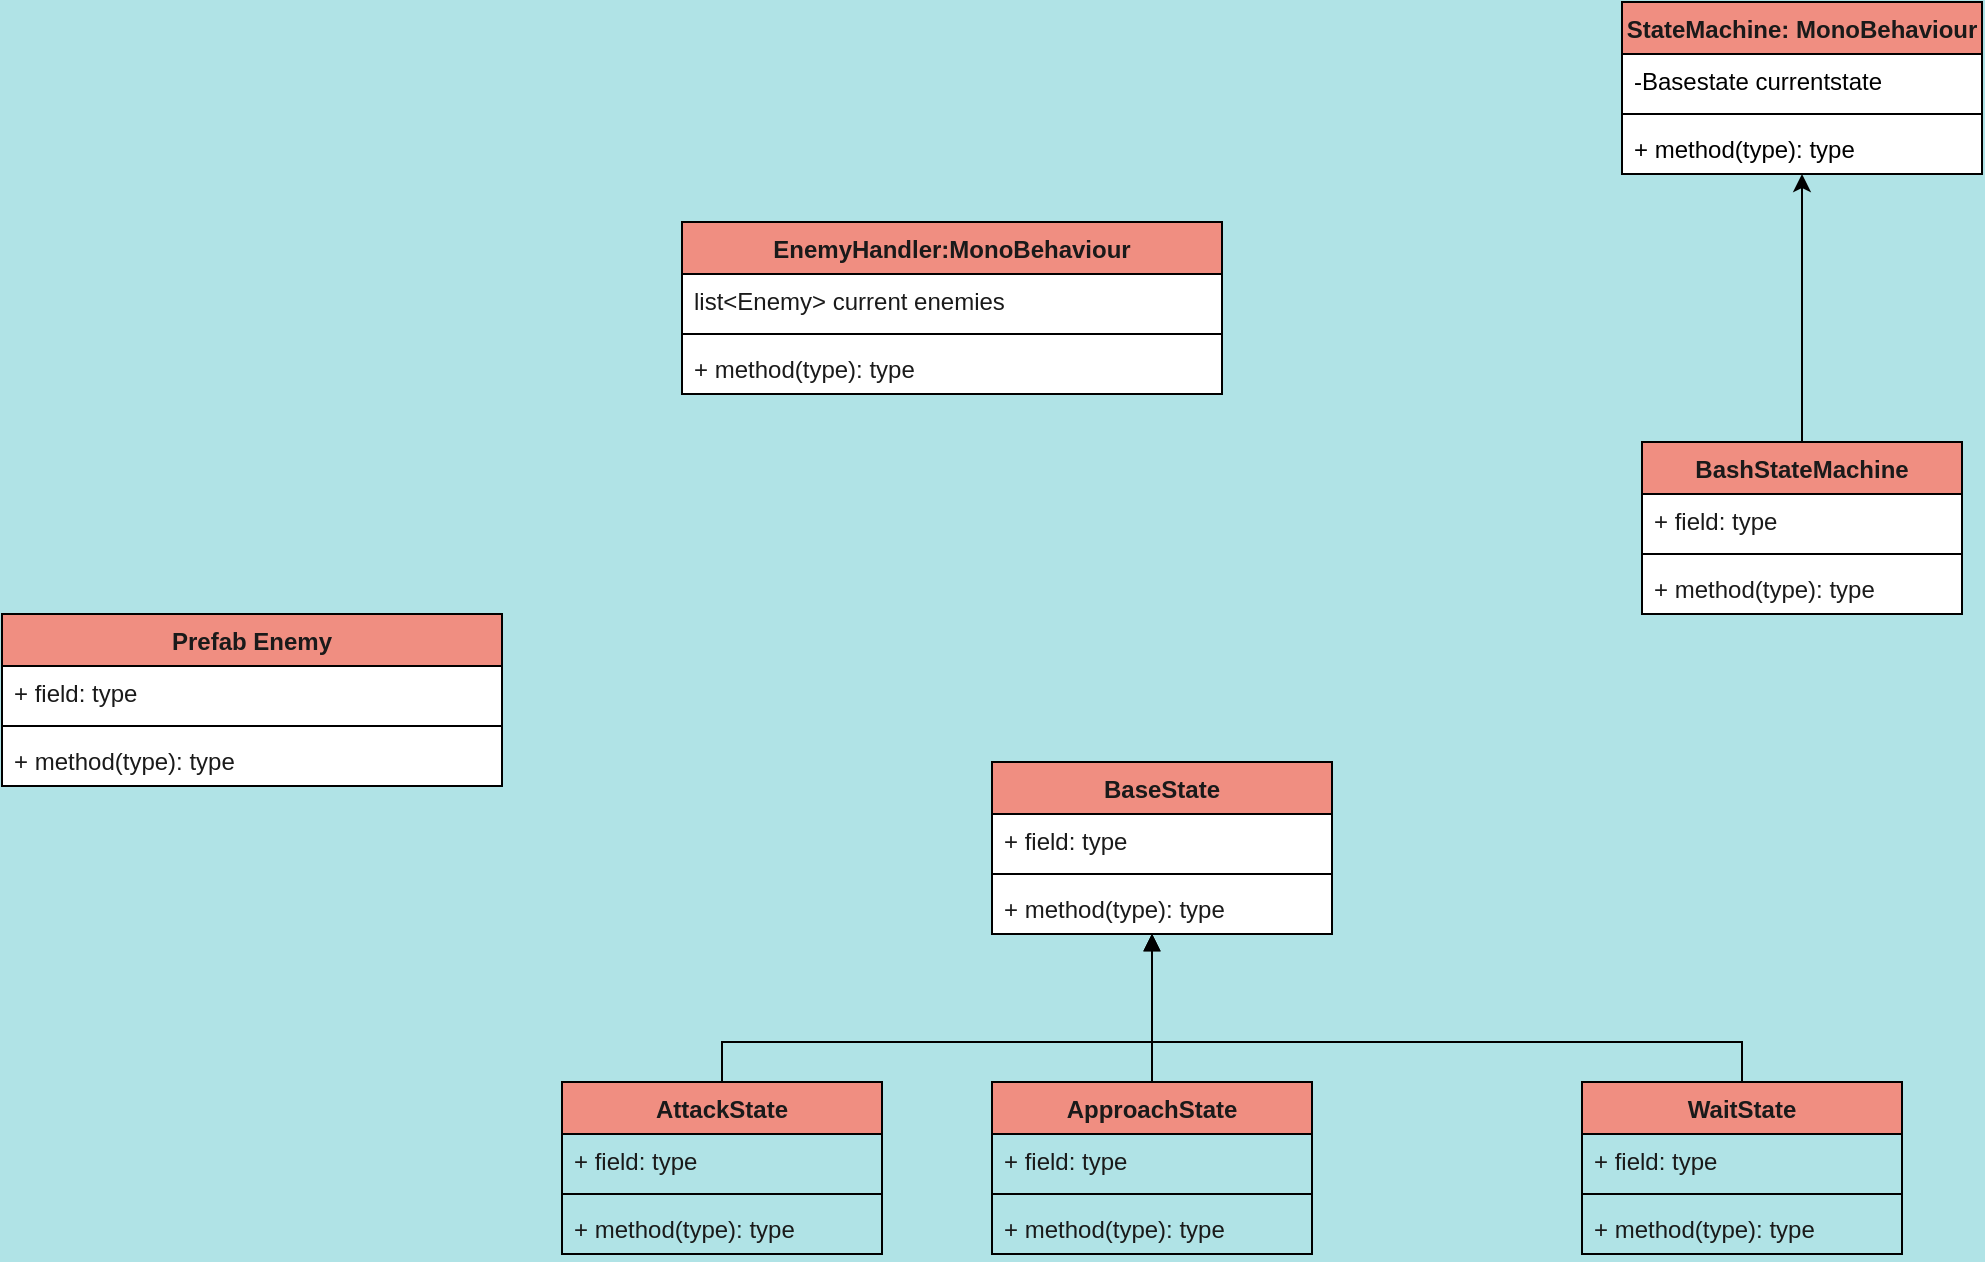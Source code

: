 <mxfile version="20.8.10" type="device" pages="3"><diagram id="C5RBs43oDa-KdzZeNtuy" name="Enemy stuff"><mxGraphModel dx="780" dy="544" grid="1" gridSize="10" guides="1" tooltips="1" connect="1" arrows="1" fold="1" page="1" pageScale="1" pageWidth="827" pageHeight="1169" background="#B0E3E6" math="0" shadow="0"><root><mxCell id="WIyWlLk6GJQsqaUBKTNV-0"/><mxCell id="WIyWlLk6GJQsqaUBKTNV-1" parent="WIyWlLk6GJQsqaUBKTNV-0"/><mxCell id="Os7XULfnK6VMd4T5qAN7-32" value="EnemyHandler:MonoBehaviour" style="swimlane;fontStyle=1;align=center;verticalAlign=top;childLayout=stackLayout;horizontal=1;startSize=26;horizontalStack=0;resizeParent=1;resizeParentMax=0;resizeLast=0;collapsible=1;marginBottom=0;strokeColor=#000000;fontColor=#1A1A1A;fillColor=#F08E81;swimlaneFillColor=default;laneColor=F5F5F5;rounded=0;" parent="WIyWlLk6GJQsqaUBKTNV-1" vertex="1"><mxGeometry x="430" y="140" width="270" height="86" as="geometry"/></mxCell><mxCell id="Os7XULfnK6VMd4T5qAN7-33" value="list&lt;Enemy&gt; current enemies" style="text;strokeColor=none;fillColor=none;align=left;verticalAlign=top;spacingLeft=4;spacingRight=4;overflow=hidden;rotatable=0;points=[[0,0.5],[1,0.5]];portConstraint=eastwest;fontColor=#1A1A1A;rounded=0;" parent="Os7XULfnK6VMd4T5qAN7-32" vertex="1"><mxGeometry y="26" width="270" height="26" as="geometry"/></mxCell><mxCell id="Os7XULfnK6VMd4T5qAN7-34" value="" style="line;strokeWidth=1;fillColor=none;align=left;verticalAlign=middle;spacingTop=-1;spacingLeft=3;spacingRight=3;rotatable=0;labelPosition=right;points=[];portConstraint=eastwest;strokeColor=inherit;fontColor=#1A1A1A;rounded=0;" parent="Os7XULfnK6VMd4T5qAN7-32" vertex="1"><mxGeometry y="52" width="270" height="8" as="geometry"/></mxCell><mxCell id="Os7XULfnK6VMd4T5qAN7-35" value="+ method(type): type" style="text;strokeColor=none;fillColor=none;align=left;verticalAlign=top;spacingLeft=4;spacingRight=4;overflow=hidden;rotatable=0;points=[[0,0.5],[1,0.5]];portConstraint=eastwest;fontColor=#1A1A1A;rounded=0;" parent="Os7XULfnK6VMd4T5qAN7-32" vertex="1"><mxGeometry y="60" width="270" height="26" as="geometry"/></mxCell><mxCell id="Os7XULfnK6VMd4T5qAN7-48" value="Prefab Enemy" style="swimlane;fontStyle=1;align=center;verticalAlign=top;childLayout=stackLayout;horizontal=1;startSize=26;horizontalStack=0;resizeParent=1;resizeParentMax=0;resizeLast=0;collapsible=1;marginBottom=0;strokeColor=default;fontFamily=Helvetica;fontSize=12;fontColor=#1A1A1A;fillColor=#F08E81;swimlaneFillColor=#FFFFFF;swimlaneLine=1;rounded=0;" parent="WIyWlLk6GJQsqaUBKTNV-1" vertex="1"><mxGeometry x="90" y="336" width="250" height="86" as="geometry"/></mxCell><mxCell id="Os7XULfnK6VMd4T5qAN7-49" value="+ field: type" style="text;strokeColor=none;fillColor=none;align=left;verticalAlign=top;spacingLeft=4;spacingRight=4;overflow=hidden;rotatable=0;points=[[0,0.5],[1,0.5]];portConstraint=eastwest;fontFamily=Helvetica;fontSize=12;fontColor=#1A1A1A;startSize=26;rounded=0;" parent="Os7XULfnK6VMd4T5qAN7-48" vertex="1"><mxGeometry y="26" width="250" height="26" as="geometry"/></mxCell><mxCell id="Os7XULfnK6VMd4T5qAN7-50" value="" style="line;strokeWidth=1;fillColor=none;align=left;verticalAlign=middle;spacingTop=-1;spacingLeft=3;spacingRight=3;rotatable=0;labelPosition=right;points=[];portConstraint=eastwest;strokeColor=inherit;fontFamily=Helvetica;fontSize=12;fontColor=#1A1A1A;startSize=26;rounded=0;" parent="Os7XULfnK6VMd4T5qAN7-48" vertex="1"><mxGeometry y="52" width="250" height="8" as="geometry"/></mxCell><mxCell id="Os7XULfnK6VMd4T5qAN7-51" value="+ method(type): type" style="text;strokeColor=none;fillColor=none;align=left;verticalAlign=top;spacingLeft=4;spacingRight=4;overflow=hidden;rotatable=0;points=[[0,0.5],[1,0.5]];portConstraint=eastwest;fontFamily=Helvetica;fontSize=12;fontColor=#1A1A1A;startSize=26;rounded=0;" parent="Os7XULfnK6VMd4T5qAN7-48" vertex="1"><mxGeometry y="60" width="250" height="26" as="geometry"/></mxCell><mxCell id="eTckOSkXbhgXyIwNHgFE-4" style="edgeStyle=orthogonalEdgeStyle;rounded=0;orthogonalLoop=1;jettySize=auto;html=1;fontFamily=Helvetica;fontSize=12;fontColor=#1A1A1A;startSize=26;" parent="WIyWlLk6GJQsqaUBKTNV-1" source="qaJKd2OdsidOiTCURWP3-0" target="eTckOSkXbhgXyIwNHgFE-0" edge="1"><mxGeometry relative="1" as="geometry"/></mxCell><mxCell id="qaJKd2OdsidOiTCURWP3-0" value="BashStateMachine" style="swimlane;fontStyle=1;align=center;verticalAlign=top;childLayout=stackLayout;horizontal=1;startSize=26;horizontalStack=0;resizeParent=1;resizeParentMax=0;resizeLast=0;collapsible=1;marginBottom=0;rounded=0;strokeColor=default;fontFamily=Helvetica;fontSize=12;fontColor=#1A1A1A;fillColor=#F08E81;swimlaneFillColor=default;" parent="WIyWlLk6GJQsqaUBKTNV-1" vertex="1"><mxGeometry x="910" y="250" width="160" height="86" as="geometry"/></mxCell><mxCell id="qaJKd2OdsidOiTCURWP3-1" value="+ field: type" style="text;strokeColor=none;fillColor=none;align=left;verticalAlign=top;spacingLeft=4;spacingRight=4;overflow=hidden;rotatable=0;points=[[0,0.5],[1,0.5]];portConstraint=eastwest;fontSize=12;fontFamily=Helvetica;fontColor=#1A1A1A;" parent="qaJKd2OdsidOiTCURWP3-0" vertex="1"><mxGeometry y="26" width="160" height="26" as="geometry"/></mxCell><mxCell id="qaJKd2OdsidOiTCURWP3-2" value="" style="line;strokeWidth=1;fillColor=none;align=left;verticalAlign=middle;spacingTop=-1;spacingLeft=3;spacingRight=3;rotatable=0;labelPosition=right;points=[];portConstraint=eastwest;strokeColor=inherit;rounded=0;fontFamily=Helvetica;fontSize=12;fontColor=#1A1A1A;startSize=26;" parent="qaJKd2OdsidOiTCURWP3-0" vertex="1"><mxGeometry y="52" width="160" height="8" as="geometry"/></mxCell><mxCell id="qaJKd2OdsidOiTCURWP3-3" value="+ method(type): type" style="text;strokeColor=none;fillColor=none;align=left;verticalAlign=top;spacingLeft=4;spacingRight=4;overflow=hidden;rotatable=0;points=[[0,0.5],[1,0.5]];portConstraint=eastwest;fontSize=12;fontFamily=Helvetica;fontColor=#1A1A1A;" parent="qaJKd2OdsidOiTCURWP3-0" vertex="1"><mxGeometry y="60" width="160" height="26" as="geometry"/></mxCell><mxCell id="czGS0KGNJ_FwHJFa5v0E-0" value="BaseState" style="swimlane;fontStyle=1;align=center;verticalAlign=top;childLayout=stackLayout;horizontal=1;startSize=26;horizontalStack=0;resizeParent=1;resizeParentMax=0;resizeLast=0;collapsible=1;marginBottom=0;rounded=0;strokeColor=default;fontFamily=Helvetica;fontSize=12;fontColor=#1A1A1A;fillColor=#F08E81;swimlaneFillColor=default;" parent="WIyWlLk6GJQsqaUBKTNV-1" vertex="1"><mxGeometry x="585" y="410" width="170" height="86" as="geometry"/></mxCell><mxCell id="czGS0KGNJ_FwHJFa5v0E-1" value="+ field: type" style="text;strokeColor=none;fillColor=none;align=left;verticalAlign=top;spacingLeft=4;spacingRight=4;overflow=hidden;rotatable=0;points=[[0,0.5],[1,0.5]];portConstraint=eastwest;fontSize=12;fontFamily=Helvetica;fontColor=#1A1A1A;" parent="czGS0KGNJ_FwHJFa5v0E-0" vertex="1"><mxGeometry y="26" width="170" height="26" as="geometry"/></mxCell><mxCell id="czGS0KGNJ_FwHJFa5v0E-2" value="" style="line;strokeWidth=1;fillColor=none;align=left;verticalAlign=middle;spacingTop=-1;spacingLeft=3;spacingRight=3;rotatable=0;labelPosition=right;points=[];portConstraint=eastwest;strokeColor=inherit;rounded=0;fontFamily=Helvetica;fontSize=12;fontColor=#1A1A1A;startSize=26;" parent="czGS0KGNJ_FwHJFa5v0E-0" vertex="1"><mxGeometry y="52" width="170" height="8" as="geometry"/></mxCell><mxCell id="czGS0KGNJ_FwHJFa5v0E-3" value="+ method(type): type" style="text;strokeColor=none;fillColor=none;align=left;verticalAlign=top;spacingLeft=4;spacingRight=4;overflow=hidden;rotatable=0;points=[[0,0.5],[1,0.5]];portConstraint=eastwest;fontSize=12;fontFamily=Helvetica;fontColor=#1A1A1A;" parent="czGS0KGNJ_FwHJFa5v0E-0" vertex="1"><mxGeometry y="60" width="170" height="26" as="geometry"/></mxCell><mxCell id="_FQTsye7A-l30sXBIkiy-14" style="edgeStyle=orthogonalEdgeStyle;rounded=0;jumpSize=6;orthogonalLoop=1;jettySize=auto;html=1;strokeWidth=1;fontFamily=Helvetica;fontSize=12;fontColor=#1A1A1A;endArrow=block;endFill=1;startSize=26;" parent="WIyWlLk6GJQsqaUBKTNV-1" source="_FQTsye7A-l30sXBIkiy-0" target="czGS0KGNJ_FwHJFa5v0E-0" edge="1"><mxGeometry relative="1" as="geometry"><Array as="points"><mxPoint x="450" y="550"/><mxPoint x="665" y="550"/></Array></mxGeometry></mxCell><mxCell id="_FQTsye7A-l30sXBIkiy-0" value="AttackState" style="swimlane;fontStyle=1;align=center;verticalAlign=top;childLayout=stackLayout;horizontal=1;startSize=26;horizontalStack=0;resizeParent=1;resizeParentMax=0;resizeLast=0;collapsible=1;marginBottom=0;rounded=0;strokeColor=default;fontFamily=Helvetica;fontSize=12;fontColor=#1A1A1A;fillColor=#F08E81;" parent="WIyWlLk6GJQsqaUBKTNV-1" vertex="1"><mxGeometry x="370" y="570" width="160" height="86" as="geometry"/></mxCell><mxCell id="_FQTsye7A-l30sXBIkiy-1" value="+ field: type" style="text;strokeColor=none;fillColor=none;align=left;verticalAlign=top;spacingLeft=4;spacingRight=4;overflow=hidden;rotatable=0;points=[[0,0.5],[1,0.5]];portConstraint=eastwest;fontSize=12;fontFamily=Helvetica;fontColor=#1A1A1A;" parent="_FQTsye7A-l30sXBIkiy-0" vertex="1"><mxGeometry y="26" width="160" height="26" as="geometry"/></mxCell><mxCell id="_FQTsye7A-l30sXBIkiy-2" value="" style="line;strokeWidth=1;fillColor=none;align=left;verticalAlign=middle;spacingTop=-1;spacingLeft=3;spacingRight=3;rotatable=0;labelPosition=right;points=[];portConstraint=eastwest;strokeColor=inherit;rounded=0;fontFamily=Helvetica;fontSize=12;fontColor=#1A1A1A;startSize=26;" parent="_FQTsye7A-l30sXBIkiy-0" vertex="1"><mxGeometry y="52" width="160" height="8" as="geometry"/></mxCell><mxCell id="_FQTsye7A-l30sXBIkiy-3" value="+ method(type): type" style="text;strokeColor=none;fillColor=none;align=left;verticalAlign=top;spacingLeft=4;spacingRight=4;overflow=hidden;rotatable=0;points=[[0,0.5],[1,0.5]];portConstraint=eastwest;fontSize=12;fontFamily=Helvetica;fontColor=#1A1A1A;" parent="_FQTsye7A-l30sXBIkiy-0" vertex="1"><mxGeometry y="60" width="160" height="26" as="geometry"/></mxCell><mxCell id="_FQTsye7A-l30sXBIkiy-13" style="edgeStyle=orthogonalEdgeStyle;rounded=0;jumpSize=6;orthogonalLoop=1;jettySize=auto;html=1;strokeWidth=1;fontFamily=Helvetica;fontSize=12;fontColor=#1A1A1A;endArrow=block;endFill=1;startSize=26;" parent="WIyWlLk6GJQsqaUBKTNV-1" source="_FQTsye7A-l30sXBIkiy-4" target="czGS0KGNJ_FwHJFa5v0E-0" edge="1"><mxGeometry relative="1" as="geometry"><Array as="points"><mxPoint x="665" y="520"/><mxPoint x="665" y="520"/></Array></mxGeometry></mxCell><mxCell id="_FQTsye7A-l30sXBIkiy-4" value="ApproachState" style="swimlane;fontStyle=1;align=center;verticalAlign=top;childLayout=stackLayout;horizontal=1;startSize=26;horizontalStack=0;resizeParent=1;resizeParentMax=0;resizeLast=0;collapsible=1;marginBottom=0;rounded=0;strokeColor=default;fontFamily=Helvetica;fontSize=12;fontColor=#1A1A1A;fillColor=#F08E81;" parent="WIyWlLk6GJQsqaUBKTNV-1" vertex="1"><mxGeometry x="585" y="570" width="160" height="86" as="geometry"/></mxCell><mxCell id="_FQTsye7A-l30sXBIkiy-5" value="+ field: type" style="text;strokeColor=none;fillColor=none;align=left;verticalAlign=top;spacingLeft=4;spacingRight=4;overflow=hidden;rotatable=0;points=[[0,0.5],[1,0.5]];portConstraint=eastwest;fontSize=12;fontFamily=Helvetica;fontColor=#1A1A1A;" parent="_FQTsye7A-l30sXBIkiy-4" vertex="1"><mxGeometry y="26" width="160" height="26" as="geometry"/></mxCell><mxCell id="_FQTsye7A-l30sXBIkiy-6" value="" style="line;strokeWidth=1;fillColor=none;align=left;verticalAlign=middle;spacingTop=-1;spacingLeft=3;spacingRight=3;rotatable=0;labelPosition=right;points=[];portConstraint=eastwest;strokeColor=inherit;rounded=0;fontFamily=Helvetica;fontSize=12;fontColor=#1A1A1A;startSize=26;" parent="_FQTsye7A-l30sXBIkiy-4" vertex="1"><mxGeometry y="52" width="160" height="8" as="geometry"/></mxCell><mxCell id="_FQTsye7A-l30sXBIkiy-7" value="+ method(type): type" style="text;strokeColor=none;fillColor=none;align=left;verticalAlign=top;spacingLeft=4;spacingRight=4;overflow=hidden;rotatable=0;points=[[0,0.5],[1,0.5]];portConstraint=eastwest;fontSize=12;fontFamily=Helvetica;fontColor=#1A1A1A;" parent="_FQTsye7A-l30sXBIkiy-4" vertex="1"><mxGeometry y="60" width="160" height="26" as="geometry"/></mxCell><mxCell id="_FQTsye7A-l30sXBIkiy-12" style="edgeStyle=orthogonalEdgeStyle;rounded=0;jumpSize=6;orthogonalLoop=1;jettySize=auto;html=1;strokeWidth=1;fontFamily=Helvetica;fontSize=12;fontColor=#1A1A1A;endArrow=block;endFill=1;startSize=26;" parent="WIyWlLk6GJQsqaUBKTNV-1" source="_FQTsye7A-l30sXBIkiy-8" target="czGS0KGNJ_FwHJFa5v0E-0" edge="1"><mxGeometry relative="1" as="geometry"><Array as="points"><mxPoint x="960" y="550"/><mxPoint x="665" y="550"/></Array></mxGeometry></mxCell><mxCell id="_FQTsye7A-l30sXBIkiy-8" value="WaitState" style="swimlane;fontStyle=1;align=center;verticalAlign=top;childLayout=stackLayout;horizontal=1;startSize=26;horizontalStack=0;resizeParent=1;resizeParentMax=0;resizeLast=0;collapsible=1;marginBottom=0;rounded=0;strokeColor=default;fontFamily=Helvetica;fontSize=12;fontColor=#1A1A1A;fillColor=#F08E81;" parent="WIyWlLk6GJQsqaUBKTNV-1" vertex="1"><mxGeometry x="880" y="570" width="160" height="86" as="geometry"/></mxCell><mxCell id="_FQTsye7A-l30sXBIkiy-9" value="+ field: type" style="text;strokeColor=none;fillColor=none;align=left;verticalAlign=top;spacingLeft=4;spacingRight=4;overflow=hidden;rotatable=0;points=[[0,0.5],[1,0.5]];portConstraint=eastwest;fontSize=12;fontFamily=Helvetica;fontColor=#1A1A1A;" parent="_FQTsye7A-l30sXBIkiy-8" vertex="1"><mxGeometry y="26" width="160" height="26" as="geometry"/></mxCell><mxCell id="_FQTsye7A-l30sXBIkiy-10" value="" style="line;strokeWidth=1;fillColor=none;align=left;verticalAlign=middle;spacingTop=-1;spacingLeft=3;spacingRight=3;rotatable=0;labelPosition=right;points=[];portConstraint=eastwest;strokeColor=inherit;rounded=0;fontFamily=Helvetica;fontSize=12;fontColor=#1A1A1A;startSize=26;" parent="_FQTsye7A-l30sXBIkiy-8" vertex="1"><mxGeometry y="52" width="160" height="8" as="geometry"/></mxCell><mxCell id="_FQTsye7A-l30sXBIkiy-11" value="+ method(type): type" style="text;strokeColor=none;fillColor=none;align=left;verticalAlign=top;spacingLeft=4;spacingRight=4;overflow=hidden;rotatable=0;points=[[0,0.5],[1,0.5]];portConstraint=eastwest;fontSize=12;fontFamily=Helvetica;fontColor=#1A1A1A;" parent="_FQTsye7A-l30sXBIkiy-8" vertex="1"><mxGeometry y="60" width="160" height="26" as="geometry"/></mxCell><mxCell id="eTckOSkXbhgXyIwNHgFE-0" value="StateMachine: MonoBehaviour" style="swimlane;fontStyle=1;align=center;verticalAlign=top;childLayout=stackLayout;horizontal=1;startSize=26;horizontalStack=0;resizeParent=1;resizeParentMax=0;resizeLast=0;collapsible=1;marginBottom=0;fillColor=#F08E81;fontColor=#1A1A1A;rounded=0;swimlaneFillColor=default;" parent="WIyWlLk6GJQsqaUBKTNV-1" vertex="1"><mxGeometry x="900" y="30" width="180" height="86" as="geometry"/></mxCell><mxCell id="eTckOSkXbhgXyIwNHgFE-1" value="-Basestate currentstate" style="text;strokeColor=none;fillColor=none;align=left;verticalAlign=top;spacingLeft=4;spacingRight=4;overflow=hidden;rotatable=0;points=[[0,0.5],[1,0.5]];portConstraint=eastwest;" parent="eTckOSkXbhgXyIwNHgFE-0" vertex="1"><mxGeometry y="26" width="180" height="26" as="geometry"/></mxCell><mxCell id="eTckOSkXbhgXyIwNHgFE-2" value="" style="line;strokeWidth=1;fillColor=none;align=left;verticalAlign=middle;spacingTop=-1;spacingLeft=3;spacingRight=3;rotatable=0;labelPosition=right;points=[];portConstraint=eastwest;strokeColor=inherit;" parent="eTckOSkXbhgXyIwNHgFE-0" vertex="1"><mxGeometry y="52" width="180" height="8" as="geometry"/></mxCell><mxCell id="eTckOSkXbhgXyIwNHgFE-3" value="+ method(type): type" style="text;strokeColor=none;fillColor=none;align=left;verticalAlign=top;spacingLeft=4;spacingRight=4;overflow=hidden;rotatable=0;points=[[0,0.5],[1,0.5]];portConstraint=eastwest;" parent="eTckOSkXbhgXyIwNHgFE-0" vertex="1"><mxGeometry y="60" width="180" height="26" as="geometry"/></mxCell></root></mxGraphModel></diagram><diagram id="qq1kaTZo1MA7JOD_dYI7" name="Player"><mxGraphModel dx="867" dy="604" grid="1" gridSize="10" guides="1" tooltips="1" connect="1" arrows="1" fold="1" page="1" pageScale="1" pageWidth="1654" pageHeight="2336" math="0" shadow="0"><root><mxCell id="0"/><mxCell id="1" parent="0"/><mxCell id="VPtFTPv3l9StM5BELwLW-1" value="PlayerController" style="swimlane;fontStyle=1;align=center;verticalAlign=top;childLayout=stackLayout;horizontal=1;startSize=26;horizontalStack=0;resizeParent=1;resizeParentMax=0;resizeLast=0;collapsible=1;marginBottom=0;rounded=0;strokeColor=default;fontFamily=Helvetica;fontSize=12;fontColor=#1A1A1A;fillColor=#F08E81;" vertex="1" parent="1"><mxGeometry x="380" y="210" width="160" height="346" as="geometry"/></mxCell><mxCell id="VPtFTPv3l9StM5BELwLW-2" value="-float speed" style="text;strokeColor=none;fillColor=none;align=left;verticalAlign=top;spacingLeft=4;spacingRight=4;overflow=hidden;rotatable=0;points=[[0,0.5],[1,0.5]];portConstraint=eastwest;fontSize=12;fontFamily=Helvetica;fontColor=#1A1A1A;" vertex="1" parent="VPtFTPv3l9StM5BELwLW-1"><mxGeometry y="26" width="160" height="26" as="geometry"/></mxCell><mxCell id="LWKVVIiDd0mPllWPlnoT-7" value="+ float speedmod" style="text;strokeColor=none;fillColor=none;align=left;verticalAlign=top;spacingLeft=4;spacingRight=4;overflow=hidden;rotatable=0;points=[[0,0.5],[1,0.5]];portConstraint=eastwest;fontSize=12;fontFamily=Helvetica;fontColor=#1A1A1A;" vertex="1" parent="VPtFTPv3l9StM5BELwLW-1"><mxGeometry y="52" width="160" height="26" as="geometry"/></mxCell><mxCell id="LWKVVIiDd0mPllWPlnoT-17" value="- vector3 truemove" style="text;strokeColor=none;fillColor=none;align=left;verticalAlign=top;spacingLeft=4;spacingRight=4;overflow=hidden;rotatable=0;points=[[0,0.5],[1,0.5]];portConstraint=eastwest;fontSize=12;fontFamily=Helvetica;fontColor=#1A1A1A;" vertex="1" parent="VPtFTPv3l9StM5BELwLW-1"><mxGeometry y="78" width="160" height="26" as="geometry"/></mxCell><mxCell id="LWKVVIiDd0mPllWPlnoT-16" value="- vector2 flatmove" style="text;strokeColor=none;fillColor=none;align=left;verticalAlign=top;spacingLeft=4;spacingRight=4;overflow=hidden;rotatable=0;points=[[0,0.5],[1,0.5]];portConstraint=eastwest;fontSize=12;fontFamily=Helvetica;fontColor=#1A1A1A;" vertex="1" parent="VPtFTPv3l9StM5BELwLW-1"><mxGeometry y="104" width="160" height="26" as="geometry"/></mxCell><mxCell id="LWKVVIiDd0mPllWPlnoT-15" style="text;strokeColor=none;fillColor=none;align=left;verticalAlign=top;spacingLeft=4;spacingRight=4;overflow=hidden;rotatable=0;points=[[0,0.5],[1,0.5]];portConstraint=eastwest;fontSize=12;fontFamily=Helvetica;fontColor=#1A1A1A;" vertex="1" parent="VPtFTPv3l9StM5BELwLW-1"><mxGeometry y="130" width="160" height="26" as="geometry"/></mxCell><mxCell id="LWKVVIiDd0mPllWPlnoT-14" style="text;strokeColor=none;fillColor=none;align=left;verticalAlign=top;spacingLeft=4;spacingRight=4;overflow=hidden;rotatable=0;points=[[0,0.5],[1,0.5]];portConstraint=eastwest;fontSize=12;fontFamily=Helvetica;fontColor=#1A1A1A;" vertex="1" parent="VPtFTPv3l9StM5BELwLW-1"><mxGeometry y="156" width="160" height="26" as="geometry"/></mxCell><mxCell id="LWKVVIiDd0mPllWPlnoT-13" style="text;strokeColor=none;fillColor=none;align=left;verticalAlign=top;spacingLeft=4;spacingRight=4;overflow=hidden;rotatable=0;points=[[0,0.5],[1,0.5]];portConstraint=eastwest;fontSize=12;fontFamily=Helvetica;fontColor=#1A1A1A;" vertex="1" parent="VPtFTPv3l9StM5BELwLW-1"><mxGeometry y="182" width="160" height="26" as="geometry"/></mxCell><mxCell id="LWKVVIiDd0mPllWPlnoT-12" style="text;strokeColor=none;fillColor=none;align=left;verticalAlign=top;spacingLeft=4;spacingRight=4;overflow=hidden;rotatable=0;points=[[0,0.5],[1,0.5]];portConstraint=eastwest;fontSize=12;fontFamily=Helvetica;fontColor=#1A1A1A;" vertex="1" parent="VPtFTPv3l9StM5BELwLW-1"><mxGeometry y="208" width="160" height="26" as="geometry"/></mxCell><mxCell id="VPtFTPv3l9StM5BELwLW-3" value="" style="line;strokeWidth=1;fillColor=none;align=left;verticalAlign=middle;spacingTop=-1;spacingLeft=3;spacingRight=3;rotatable=0;labelPosition=right;points=[];portConstraint=eastwest;strokeColor=inherit;rounded=0;fontFamily=Helvetica;fontSize=12;fontColor=#1A1A1A;startSize=26;" vertex="1" parent="VPtFTPv3l9StM5BELwLW-1"><mxGeometry y="234" width="160" height="8" as="geometry"/></mxCell><mxCell id="VPtFTPv3l9StM5BELwLW-4" value="- void LockOnTarget()" style="text;strokeColor=none;fillColor=none;align=left;verticalAlign=top;spacingLeft=4;spacingRight=4;overflow=hidden;rotatable=0;points=[[0,0.5],[1,0.5]];portConstraint=eastwest;fontSize=12;fontFamily=Helvetica;fontColor=#1A1A1A;" vertex="1" parent="VPtFTPv3l9StM5BELwLW-1"><mxGeometry y="242" width="160" height="26" as="geometry"/></mxCell><mxCell id="LWKVVIiDd0mPllWPlnoT-20" value="- void Movement()" style="text;strokeColor=none;fillColor=none;align=left;verticalAlign=top;spacingLeft=4;spacingRight=4;overflow=hidden;rotatable=0;points=[[0,0.5],[1,0.5]];portConstraint=eastwest;fontSize=12;fontFamily=Helvetica;fontColor=#1A1A1A;" vertex="1" parent="VPtFTPv3l9StM5BELwLW-1"><mxGeometry y="268" width="160" height="26" as="geometry"/></mxCell><mxCell id="LWKVVIiDd0mPllWPlnoT-19" style="text;strokeColor=none;fillColor=none;align=left;verticalAlign=top;spacingLeft=4;spacingRight=4;overflow=hidden;rotatable=0;points=[[0,0.5],[1,0.5]];portConstraint=eastwest;fontSize=12;fontFamily=Helvetica;fontColor=#1A1A1A;" vertex="1" parent="VPtFTPv3l9StM5BELwLW-1"><mxGeometry y="294" width="160" height="26" as="geometry"/></mxCell><mxCell id="LWKVVIiDd0mPllWPlnoT-18" style="text;strokeColor=none;fillColor=none;align=left;verticalAlign=top;spacingLeft=4;spacingRight=4;overflow=hidden;rotatable=0;points=[[0,0.5],[1,0.5]];portConstraint=eastwest;fontSize=12;fontFamily=Helvetica;fontColor=#1A1A1A;" vertex="1" parent="VPtFTPv3l9StM5BELwLW-1"><mxGeometry y="320" width="160" height="26" as="geometry"/></mxCell><mxCell id="VPtFTPv3l9StM5BELwLW-9" value="Targeting" style="swimlane;fontStyle=1;align=center;verticalAlign=top;childLayout=stackLayout;horizontal=1;startSize=26;horizontalStack=0;resizeParent=1;resizeParentMax=0;resizeLast=0;collapsible=1;marginBottom=0;rounded=0;strokeColor=default;fontFamily=Helvetica;fontSize=12;fontColor=#1A1A1A;fillColor=#F08E81;" vertex="1" parent="1"><mxGeometry x="30" y="380" width="160" height="86" as="geometry"/></mxCell><mxCell id="VPtFTPv3l9StM5BELwLW-10" value="+ field: type" style="text;strokeColor=none;fillColor=none;align=left;verticalAlign=top;spacingLeft=4;spacingRight=4;overflow=hidden;rotatable=0;points=[[0,0.5],[1,0.5]];portConstraint=eastwest;fontSize=12;fontFamily=Helvetica;fontColor=#1A1A1A;" vertex="1" parent="VPtFTPv3l9StM5BELwLW-9"><mxGeometry y="26" width="160" height="26" as="geometry"/></mxCell><mxCell id="VPtFTPv3l9StM5BELwLW-11" value="" style="line;strokeWidth=1;fillColor=none;align=left;verticalAlign=middle;spacingTop=-1;spacingLeft=3;spacingRight=3;rotatable=0;labelPosition=right;points=[];portConstraint=eastwest;strokeColor=inherit;rounded=0;fontFamily=Helvetica;fontSize=12;fontColor=#1A1A1A;startSize=26;" vertex="1" parent="VPtFTPv3l9StM5BELwLW-9"><mxGeometry y="52" width="160" height="8" as="geometry"/></mxCell><mxCell id="VPtFTPv3l9StM5BELwLW-12" value="+ method(type): type" style="text;strokeColor=none;fillColor=none;align=left;verticalAlign=top;spacingLeft=4;spacingRight=4;overflow=hidden;rotatable=0;points=[[0,0.5],[1,0.5]];portConstraint=eastwest;fontSize=12;fontFamily=Helvetica;fontColor=#1A1A1A;" vertex="1" parent="VPtFTPv3l9StM5BELwLW-9"><mxGeometry y="60" width="160" height="26" as="geometry"/></mxCell><mxCell id="VPtFTPv3l9StM5BELwLW-14" value="CameraManager" style="swimlane;fontStyle=1;align=center;verticalAlign=top;childLayout=stackLayout;horizontal=1;startSize=26;horizontalStack=0;resizeParent=1;resizeParentMax=0;resizeLast=0;collapsible=1;marginBottom=0;rounded=0;strokeColor=default;fontFamily=Helvetica;fontSize=12;fontColor=#1A1A1A;fillColor=#F08E81;" vertex="1" parent="1"><mxGeometry x="730" y="240" width="210" height="86" as="geometry"/></mxCell><mxCell id="VPtFTPv3l9StM5BELwLW-15" value="-animator cinemachineanimator" style="text;strokeColor=none;fillColor=none;align=left;verticalAlign=top;spacingLeft=4;spacingRight=4;overflow=hidden;rotatable=0;points=[[0,0.5],[1,0.5]];portConstraint=eastwest;fontSize=12;fontFamily=Helvetica;fontColor=#1A1A1A;" vertex="1" parent="VPtFTPv3l9StM5BELwLW-14"><mxGeometry y="26" width="210" height="26" as="geometry"/></mxCell><mxCell id="VPtFTPv3l9StM5BELwLW-16" value="" style="line;strokeWidth=1;fillColor=none;align=left;verticalAlign=middle;spacingTop=-1;spacingLeft=3;spacingRight=3;rotatable=0;labelPosition=right;points=[];portConstraint=eastwest;strokeColor=inherit;rounded=0;fontFamily=Helvetica;fontSize=12;fontColor=#1A1A1A;startSize=26;" vertex="1" parent="VPtFTPv3l9StM5BELwLW-14"><mxGeometry y="52" width="210" height="8" as="geometry"/></mxCell><mxCell id="VPtFTPv3l9StM5BELwLW-17" value="+ method(type): type" style="text;strokeColor=none;fillColor=none;align=left;verticalAlign=top;spacingLeft=4;spacingRight=4;overflow=hidden;rotatable=0;points=[[0,0.5],[1,0.5]];portConstraint=eastwest;fontSize=12;fontFamily=Helvetica;fontColor=#1A1A1A;" vertex="1" parent="VPtFTPv3l9StM5BELwLW-14"><mxGeometry y="60" width="210" height="26" as="geometry"/></mxCell><mxCell id="LWKVVIiDd0mPllWPlnoT-1" value="EventMaker" style="swimlane;fontStyle=1;align=center;verticalAlign=top;childLayout=stackLayout;horizontal=1;startSize=26;horizontalStack=0;resizeParent=1;resizeParentMax=0;resizeLast=0;collapsible=1;marginBottom=0;rounded=0;strokeColor=default;fontFamily=Helvetica;fontSize=12;fontColor=#1A1A1A;fillColor=#F08E81;" vertex="1" parent="1"><mxGeometry x="570" y="30" width="180" height="138" as="geometry"/></mxCell><mxCell id="LWKVVIiDd0mPllWPlnoT-2" value="+unityevent, istargeting&#10;" style="text;strokeColor=none;fillColor=none;align=left;verticalAlign=top;spacingLeft=4;spacingRight=4;overflow=hidden;rotatable=0;points=[[0,0.5],[1,0.5]];portConstraint=eastwest;fontSize=12;fontFamily=Helvetica;fontColor=#1A1A1A;" vertex="1" parent="LWKVVIiDd0mPllWPlnoT-1"><mxGeometry y="26" width="180" height="26" as="geometry"/></mxCell><mxCell id="LWKVVIiDd0mPllWPlnoT-3" value="+enityevent stoptargeting" style="text;strokeColor=none;fillColor=none;align=left;verticalAlign=top;spacingLeft=4;spacingRight=4;overflow=hidden;rotatable=0;points=[[0,0.5],[1,0.5]];portConstraint=eastwest;fontSize=12;fontFamily=Helvetica;fontColor=#1A1A1A;" vertex="1" parent="LWKVVIiDd0mPllWPlnoT-1"><mxGeometry y="52" width="180" height="26" as="geometry"/></mxCell><mxCell id="LWKVVIiDd0mPllWPlnoT-4" value="" style="line;strokeWidth=1;fillColor=none;align=left;verticalAlign=middle;spacingTop=-1;spacingLeft=3;spacingRight=3;rotatable=0;labelPosition=right;points=[];portConstraint=eastwest;strokeColor=inherit;rounded=0;fontFamily=Helvetica;fontSize=12;fontColor=#1A1A1A;startSize=26;" vertex="1" parent="LWKVVIiDd0mPllWPlnoT-1"><mxGeometry y="78" width="180" height="8" as="geometry"/></mxCell><mxCell id="LWKVVIiDd0mPllWPlnoT-5" value="+ void OnLockOn(gameobject)" style="text;strokeColor=none;fillColor=none;align=left;verticalAlign=top;spacingLeft=4;spacingRight=4;overflow=hidden;rotatable=0;points=[[0,0.5],[1,0.5]];portConstraint=eastwest;fontSize=12;fontFamily=Helvetica;fontColor=#1A1A1A;" vertex="1" parent="LWKVVIiDd0mPllWPlnoT-1"><mxGeometry y="86" width="180" height="26" as="geometry"/></mxCell><mxCell id="LWKVVIiDd0mPllWPlnoT-6" value="+void OnLockOffl(gameobject)" style="text;strokeColor=none;fillColor=none;align=left;verticalAlign=top;spacingLeft=4;spacingRight=4;overflow=hidden;rotatable=0;points=[[0,0.5],[1,0.5]];portConstraint=eastwest;fontSize=12;fontFamily=Helvetica;fontColor=#1A1A1A;" vertex="1" parent="LWKVVIiDd0mPllWPlnoT-1"><mxGeometry y="112" width="180" height="26" as="geometry"/></mxCell><mxCell id="LWKVVIiDd0mPllWPlnoT-27" value="1" style="endArrow=open;html=1;endSize=12;startArrow=diamondThin;startSize=14;startFill=1;edgeStyle=orthogonalEdgeStyle;align=left;verticalAlign=bottom;rounded=0;strokeWidth=1;fontFamily=Helvetica;fontSize=12;fontColor=#1A1A1A;jumpSize=6;" edge="1" parent="1" source="VPtFTPv3l9StM5BELwLW-1" target="VPtFTPv3l9StM5BELwLW-9"><mxGeometry x="-1" y="3" relative="1" as="geometry"><mxPoint x="240" y="270" as="sourcePoint"/><mxPoint x="400" y="270" as="targetPoint"/><Array as="points"><mxPoint x="290" y="383"/><mxPoint x="290" y="423"/></Array></mxGeometry></mxCell><mxCell id="LWKVVIiDd0mPllWPlnoT-29" value="1" style="endArrow=open;html=1;endSize=12;startArrow=diamondThin;startSize=14;startFill=0;edgeStyle=orthogonalEdgeStyle;align=left;verticalAlign=bottom;rounded=0;strokeWidth=1;fontFamily=Helvetica;fontSize=12;fontColor=#1A1A1A;jumpSize=6;" edge="1" parent="1" source="VPtFTPv3l9StM5BELwLW-1" target="LWKVVIiDd0mPllWPlnoT-1"><mxGeometry x="-1" y="3" relative="1" as="geometry"><mxPoint x="310" y="110" as="sourcePoint"/><mxPoint x="470" y="110" as="targetPoint"/><Array as="points"><mxPoint x="600" y="330"/></Array></mxGeometry></mxCell><mxCell id="LWKVVIiDd0mPllWPlnoT-30" value="1" style="endArrow=open;html=1;endSize=12;startArrow=diamondThin;startSize=14;startFill=0;edgeStyle=orthogonalEdgeStyle;align=left;verticalAlign=bottom;rounded=0;strokeWidth=1;fontFamily=Helvetica;fontSize=12;fontColor=#1A1A1A;jumpSize=6;" edge="1" parent="1" source="VPtFTPv3l9StM5BELwLW-14" target="LWKVVIiDd0mPllWPlnoT-1"><mxGeometry x="-1" y="3" relative="1" as="geometry"><mxPoint x="460" y="390" as="sourcePoint"/><mxPoint x="620" y="390" as="targetPoint"/><Array as="points"><mxPoint x="970" y="293"/><mxPoint x="970" y="99"/></Array></mxGeometry></mxCell></root></mxGraphModel></diagram><diagram id="zc8m7ykIUIvlhRz0IevN" name="Eventus"><mxGraphModel dx="780" dy="544" grid="1" gridSize="10" guides="1" tooltips="1" connect="1" arrows="1" fold="1" page="1" pageScale="1" pageWidth="1654" pageHeight="2336" math="0" shadow="0"><root><mxCell id="0"/><mxCell id="1" parent="0"/><mxCell id="i-4Ad11dw8omWQixwpLe-1" value="EventMaker" style="swimlane;fontStyle=1;align=center;verticalAlign=top;childLayout=stackLayout;horizontal=1;startSize=26;horizontalStack=0;resizeParent=1;resizeParentMax=0;resizeLast=0;collapsible=1;marginBottom=0;rounded=0;strokeColor=default;fontFamily=Helvetica;fontSize=12;fontColor=#1A1A1A;fillColor=#F08E81;" vertex="1" parent="1"><mxGeometry x="320" y="240" width="180" height="138" as="geometry"/></mxCell><mxCell id="i-4Ad11dw8omWQixwpLe-2" value="+unityevent, istargeting&#10;" style="text;strokeColor=none;fillColor=none;align=left;verticalAlign=top;spacingLeft=4;spacingRight=4;overflow=hidden;rotatable=0;points=[[0,0.5],[1,0.5]];portConstraint=eastwest;fontSize=12;fontFamily=Helvetica;fontColor=#1A1A1A;" vertex="1" parent="i-4Ad11dw8omWQixwpLe-1"><mxGeometry y="26" width="180" height="26" as="geometry"/></mxCell><mxCell id="i-4Ad11dw8omWQixwpLe-5" value="+enityevent stoptargeting" style="text;strokeColor=none;fillColor=none;align=left;verticalAlign=top;spacingLeft=4;spacingRight=4;overflow=hidden;rotatable=0;points=[[0,0.5],[1,0.5]];portConstraint=eastwest;fontSize=12;fontFamily=Helvetica;fontColor=#1A1A1A;" vertex="1" parent="i-4Ad11dw8omWQixwpLe-1"><mxGeometry y="52" width="180" height="26" as="geometry"/></mxCell><mxCell id="i-4Ad11dw8omWQixwpLe-3" value="" style="line;strokeWidth=1;fillColor=none;align=left;verticalAlign=middle;spacingTop=-1;spacingLeft=3;spacingRight=3;rotatable=0;labelPosition=right;points=[];portConstraint=eastwest;strokeColor=inherit;rounded=0;fontFamily=Helvetica;fontSize=12;fontColor=#1A1A1A;startSize=26;" vertex="1" parent="i-4Ad11dw8omWQixwpLe-1"><mxGeometry y="78" width="180" height="8" as="geometry"/></mxCell><mxCell id="i-4Ad11dw8omWQixwpLe-4" value="+ void OnLockOn(gameobject)" style="text;strokeColor=none;fillColor=none;align=left;verticalAlign=top;spacingLeft=4;spacingRight=4;overflow=hidden;rotatable=0;points=[[0,0.5],[1,0.5]];portConstraint=eastwest;fontSize=12;fontFamily=Helvetica;fontColor=#1A1A1A;" vertex="1" parent="i-4Ad11dw8omWQixwpLe-1"><mxGeometry y="86" width="180" height="26" as="geometry"/></mxCell><mxCell id="i-4Ad11dw8omWQixwpLe-6" value="+void OnLockOffl(gameobject)" style="text;strokeColor=none;fillColor=none;align=left;verticalAlign=top;spacingLeft=4;spacingRight=4;overflow=hidden;rotatable=0;points=[[0,0.5],[1,0.5]];portConstraint=eastwest;fontSize=12;fontFamily=Helvetica;fontColor=#1A1A1A;" vertex="1" parent="i-4Ad11dw8omWQixwpLe-1"><mxGeometry y="112" width="180" height="26" as="geometry"/></mxCell></root></mxGraphModel></diagram></mxfile>